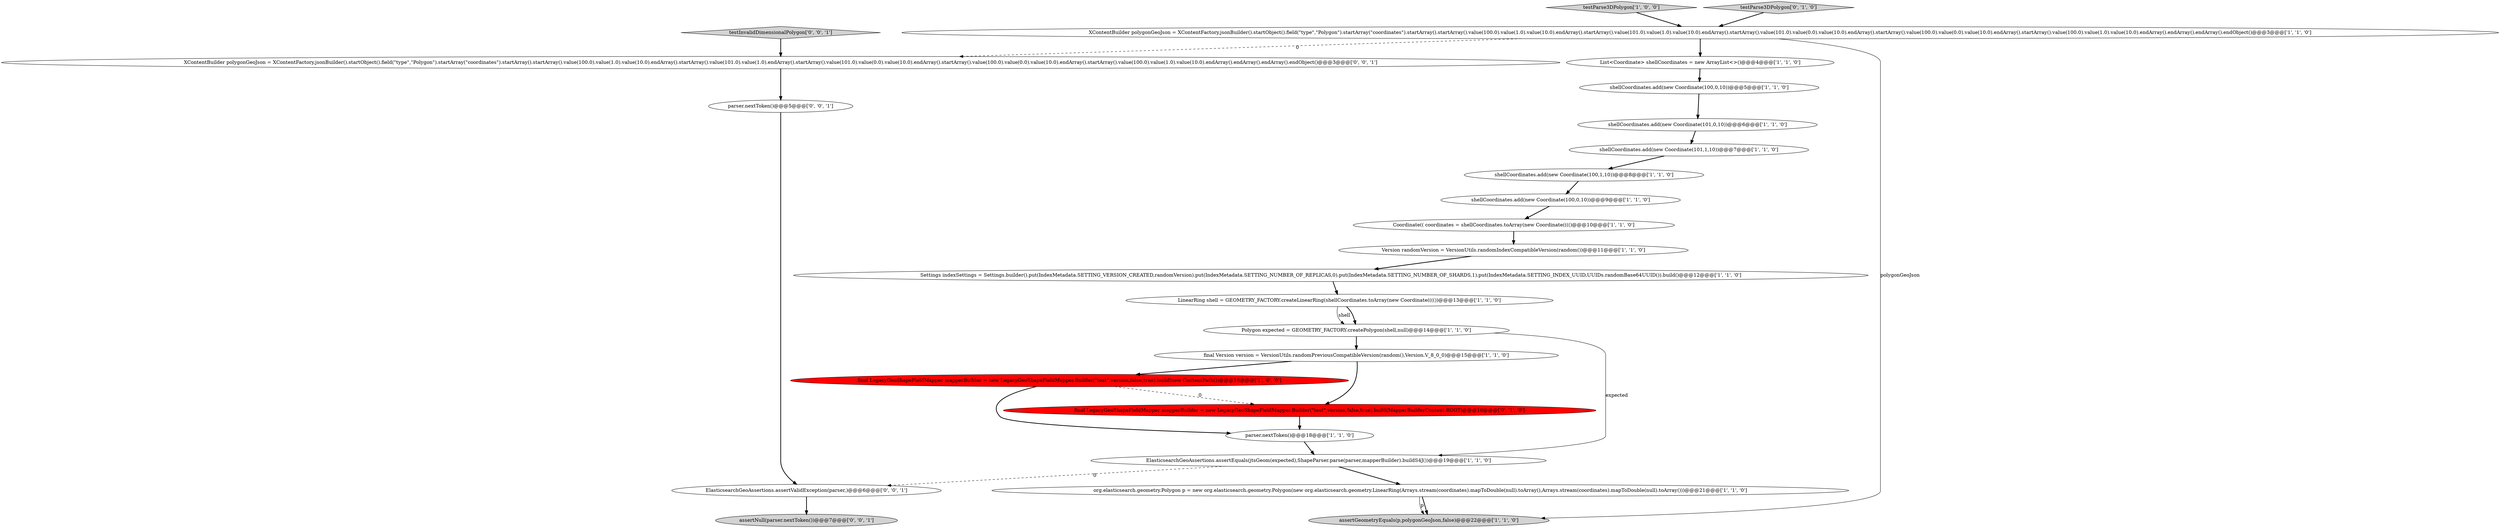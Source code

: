 digraph {
13 [style = filled, label = "List<Coordinate> shellCoordinates = new ArrayList<>()@@@4@@@['1', '1', '0']", fillcolor = white, shape = ellipse image = "AAA0AAABBB1BBB"];
5 [style = filled, label = "shellCoordinates.add(new Coordinate(100,0,10))@@@9@@@['1', '1', '0']", fillcolor = white, shape = ellipse image = "AAA0AAABBB1BBB"];
7 [style = filled, label = "Coordinate(( coordinates = shellCoordinates.toArray(new Coordinate(((()@@@10@@@['1', '1', '0']", fillcolor = white, shape = ellipse image = "AAA0AAABBB1BBB"];
21 [style = filled, label = "XContentBuilder polygonGeoJson = XContentFactory.jsonBuilder().startObject().field(\"type\",\"Polygon\").startArray(\"coordinates\").startArray().startArray().value(100.0).value(1.0).value(10.0).endArray().startArray().value(101.0).value(1.0).endArray().startArray().value(101.0).value(0.0).value(10.0).endArray().startArray().value(100.0).value(0.0).value(10.0).endArray().startArray().value(100.0).value(1.0).value(10.0).endArray().endArray().endArray().endObject()@@@3@@@['0', '0', '1']", fillcolor = white, shape = ellipse image = "AAA0AAABBB3BBB"];
10 [style = filled, label = "shellCoordinates.add(new Coordinate(101,1,10))@@@7@@@['1', '1', '0']", fillcolor = white, shape = ellipse image = "AAA0AAABBB1BBB"];
15 [style = filled, label = "Polygon expected = GEOMETRY_FACTORY.createPolygon(shell,null)@@@14@@@['1', '1', '0']", fillcolor = white, shape = ellipse image = "AAA0AAABBB1BBB"];
23 [style = filled, label = "ElasticsearchGeoAssertions.assertValidException(parser,)@@@6@@@['0', '0', '1']", fillcolor = white, shape = ellipse image = "AAA0AAABBB3BBB"];
16 [style = filled, label = "final LegacyGeoShapeFieldMapper mapperBuilder = new LegacyGeoShapeFieldMapper.Builder(\"test\",version,false,true).build(new ContentPath())@@@16@@@['1', '0', '0']", fillcolor = red, shape = ellipse image = "AAA1AAABBB1BBB"];
12 [style = filled, label = "shellCoordinates.add(new Coordinate(101,0,10))@@@6@@@['1', '1', '0']", fillcolor = white, shape = ellipse image = "AAA0AAABBB1BBB"];
24 [style = filled, label = "testInvalidDimensionalPolygon['0', '0', '1']", fillcolor = lightgray, shape = diamond image = "AAA0AAABBB3BBB"];
19 [style = filled, label = "final LegacyGeoShapeFieldMapper mapperBuilder = new LegacyGeoShapeFieldMapper.Builder(\"test\",version,false,true).build(MapperBuilderContext.ROOT)@@@16@@@['0', '1', '0']", fillcolor = red, shape = ellipse image = "AAA1AAABBB2BBB"];
2 [style = filled, label = "testParse3DPolygon['1', '0', '0']", fillcolor = lightgray, shape = diamond image = "AAA0AAABBB1BBB"];
18 [style = filled, label = "shellCoordinates.add(new Coordinate(100,0,10))@@@5@@@['1', '1', '0']", fillcolor = white, shape = ellipse image = "AAA0AAABBB1BBB"];
1 [style = filled, label = "final Version version = VersionUtils.randomPreviousCompatibleVersion(random(),Version.V_8_0_0)@@@15@@@['1', '1', '0']", fillcolor = white, shape = ellipse image = "AAA0AAABBB1BBB"];
0 [style = filled, label = "org.elasticsearch.geometry.Polygon p = new org.elasticsearch.geometry.Polygon(new org.elasticsearch.geometry.LinearRing(Arrays.stream(coordinates).mapToDouble(null).toArray(),Arrays.stream(coordinates).mapToDouble(null).toArray()))@@@21@@@['1', '1', '0']", fillcolor = white, shape = ellipse image = "AAA0AAABBB1BBB"];
3 [style = filled, label = "ElasticsearchGeoAssertions.assertEquals(jtsGeom(expected),ShapeParser.parse(parser,mapperBuilder).buildS4J())@@@19@@@['1', '1', '0']", fillcolor = white, shape = ellipse image = "AAA0AAABBB1BBB"];
4 [style = filled, label = "XContentBuilder polygonGeoJson = XContentFactory.jsonBuilder().startObject().field(\"type\",\"Polygon\").startArray(\"coordinates\").startArray().startArray().value(100.0).value(1.0).value(10.0).endArray().startArray().value(101.0).value(1.0).value(10.0).endArray().startArray().value(101.0).value(0.0).value(10.0).endArray().startArray().value(100.0).value(0.0).value(10.0).endArray().startArray().value(100.0).value(1.0).value(10.0).endArray().endArray().endArray().endObject()@@@3@@@['1', '1', '0']", fillcolor = white, shape = ellipse image = "AAA0AAABBB1BBB"];
20 [style = filled, label = "testParse3DPolygon['0', '1', '0']", fillcolor = lightgray, shape = diamond image = "AAA0AAABBB2BBB"];
22 [style = filled, label = "parser.nextToken()@@@5@@@['0', '0', '1']", fillcolor = white, shape = ellipse image = "AAA0AAABBB3BBB"];
9 [style = filled, label = "Version randomVersion = VersionUtils.randomIndexCompatibleVersion(random())@@@11@@@['1', '1', '0']", fillcolor = white, shape = ellipse image = "AAA0AAABBB1BBB"];
14 [style = filled, label = "Settings indexSettings = Settings.builder().put(IndexMetadata.SETTING_VERSION_CREATED,randomVersion).put(IndexMetadata.SETTING_NUMBER_OF_REPLICAS,0).put(IndexMetadata.SETTING_NUMBER_OF_SHARDS,1).put(IndexMetadata.SETTING_INDEX_UUID,UUIDs.randomBase64UUID()).build()@@@12@@@['1', '1', '0']", fillcolor = white, shape = ellipse image = "AAA0AAABBB1BBB"];
11 [style = filled, label = "assertGeometryEquals(p,polygonGeoJson,false)@@@22@@@['1', '1', '0']", fillcolor = lightgray, shape = ellipse image = "AAA0AAABBB1BBB"];
6 [style = filled, label = "LinearRing shell = GEOMETRY_FACTORY.createLinearRing(shellCoordinates.toArray(new Coordinate(((())@@@13@@@['1', '1', '0']", fillcolor = white, shape = ellipse image = "AAA0AAABBB1BBB"];
25 [style = filled, label = "assertNull(parser.nextToken())@@@7@@@['0', '0', '1']", fillcolor = lightgray, shape = ellipse image = "AAA0AAABBB3BBB"];
17 [style = filled, label = "shellCoordinates.add(new Coordinate(100,1,10))@@@8@@@['1', '1', '0']", fillcolor = white, shape = ellipse image = "AAA0AAABBB1BBB"];
8 [style = filled, label = "parser.nextToken()@@@18@@@['1', '1', '0']", fillcolor = white, shape = ellipse image = "AAA0AAABBB1BBB"];
23->25 [style = bold, label=""];
17->5 [style = bold, label=""];
0->11 [style = solid, label="p"];
4->11 [style = solid, label="polygonGeoJson"];
16->8 [style = bold, label=""];
16->19 [style = dashed, label="0"];
4->13 [style = bold, label=""];
8->3 [style = bold, label=""];
18->12 [style = bold, label=""];
0->11 [style = bold, label=""];
10->17 [style = bold, label=""];
4->21 [style = dashed, label="0"];
2->4 [style = bold, label=""];
22->23 [style = bold, label=""];
19->8 [style = bold, label=""];
3->0 [style = bold, label=""];
6->15 [style = bold, label=""];
20->4 [style = bold, label=""];
15->3 [style = solid, label="expected"];
7->9 [style = bold, label=""];
3->23 [style = dashed, label="0"];
12->10 [style = bold, label=""];
24->21 [style = bold, label=""];
21->22 [style = bold, label=""];
1->16 [style = bold, label=""];
9->14 [style = bold, label=""];
5->7 [style = bold, label=""];
1->19 [style = bold, label=""];
14->6 [style = bold, label=""];
6->15 [style = solid, label="shell"];
13->18 [style = bold, label=""];
15->1 [style = bold, label=""];
}
